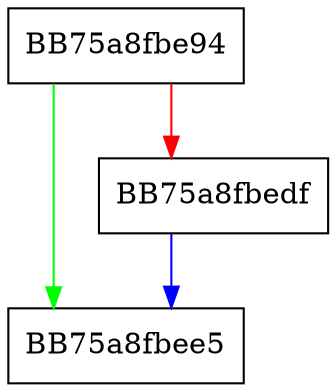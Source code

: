 digraph reset_process_filter {
  node [shape="box"];
  graph [splines=ortho];
  BB75a8fbe94 -> BB75a8fbee5 [color="green"];
  BB75a8fbe94 -> BB75a8fbedf [color="red"];
  BB75a8fbedf -> BB75a8fbee5 [color="blue"];
}